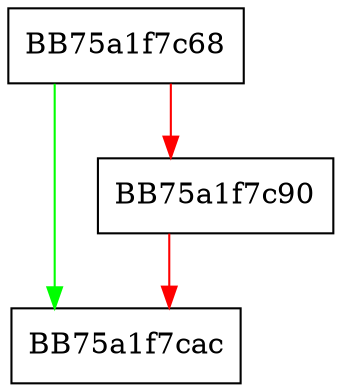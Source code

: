 digraph _Change_array {
  node [shape="box"];
  graph [splines=ortho];
  BB75a1f7c68 -> BB75a1f7cac [color="green"];
  BB75a1f7c68 -> BB75a1f7c90 [color="red"];
  BB75a1f7c90 -> BB75a1f7cac [color="red"];
}